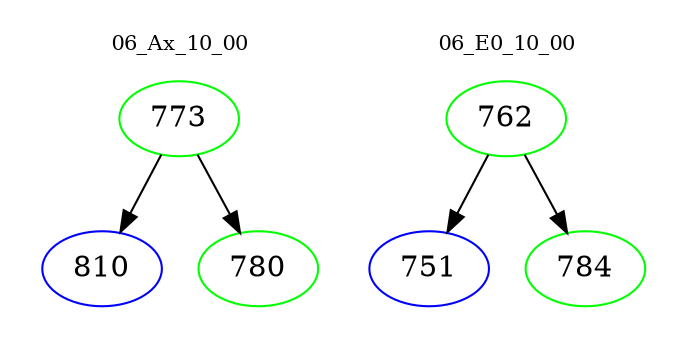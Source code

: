 digraph{
subgraph cluster_0 {
color = white
label = "06_Ax_10_00";
fontsize=10;
T0_773 [label="773", color="green"]
T0_773 -> T0_810 [color="black"]
T0_810 [label="810", color="blue"]
T0_773 -> T0_780 [color="black"]
T0_780 [label="780", color="green"]
}
subgraph cluster_1 {
color = white
label = "06_E0_10_00";
fontsize=10;
T1_762 [label="762", color="green"]
T1_762 -> T1_751 [color="black"]
T1_751 [label="751", color="blue"]
T1_762 -> T1_784 [color="black"]
T1_784 [label="784", color="green"]
}
}
